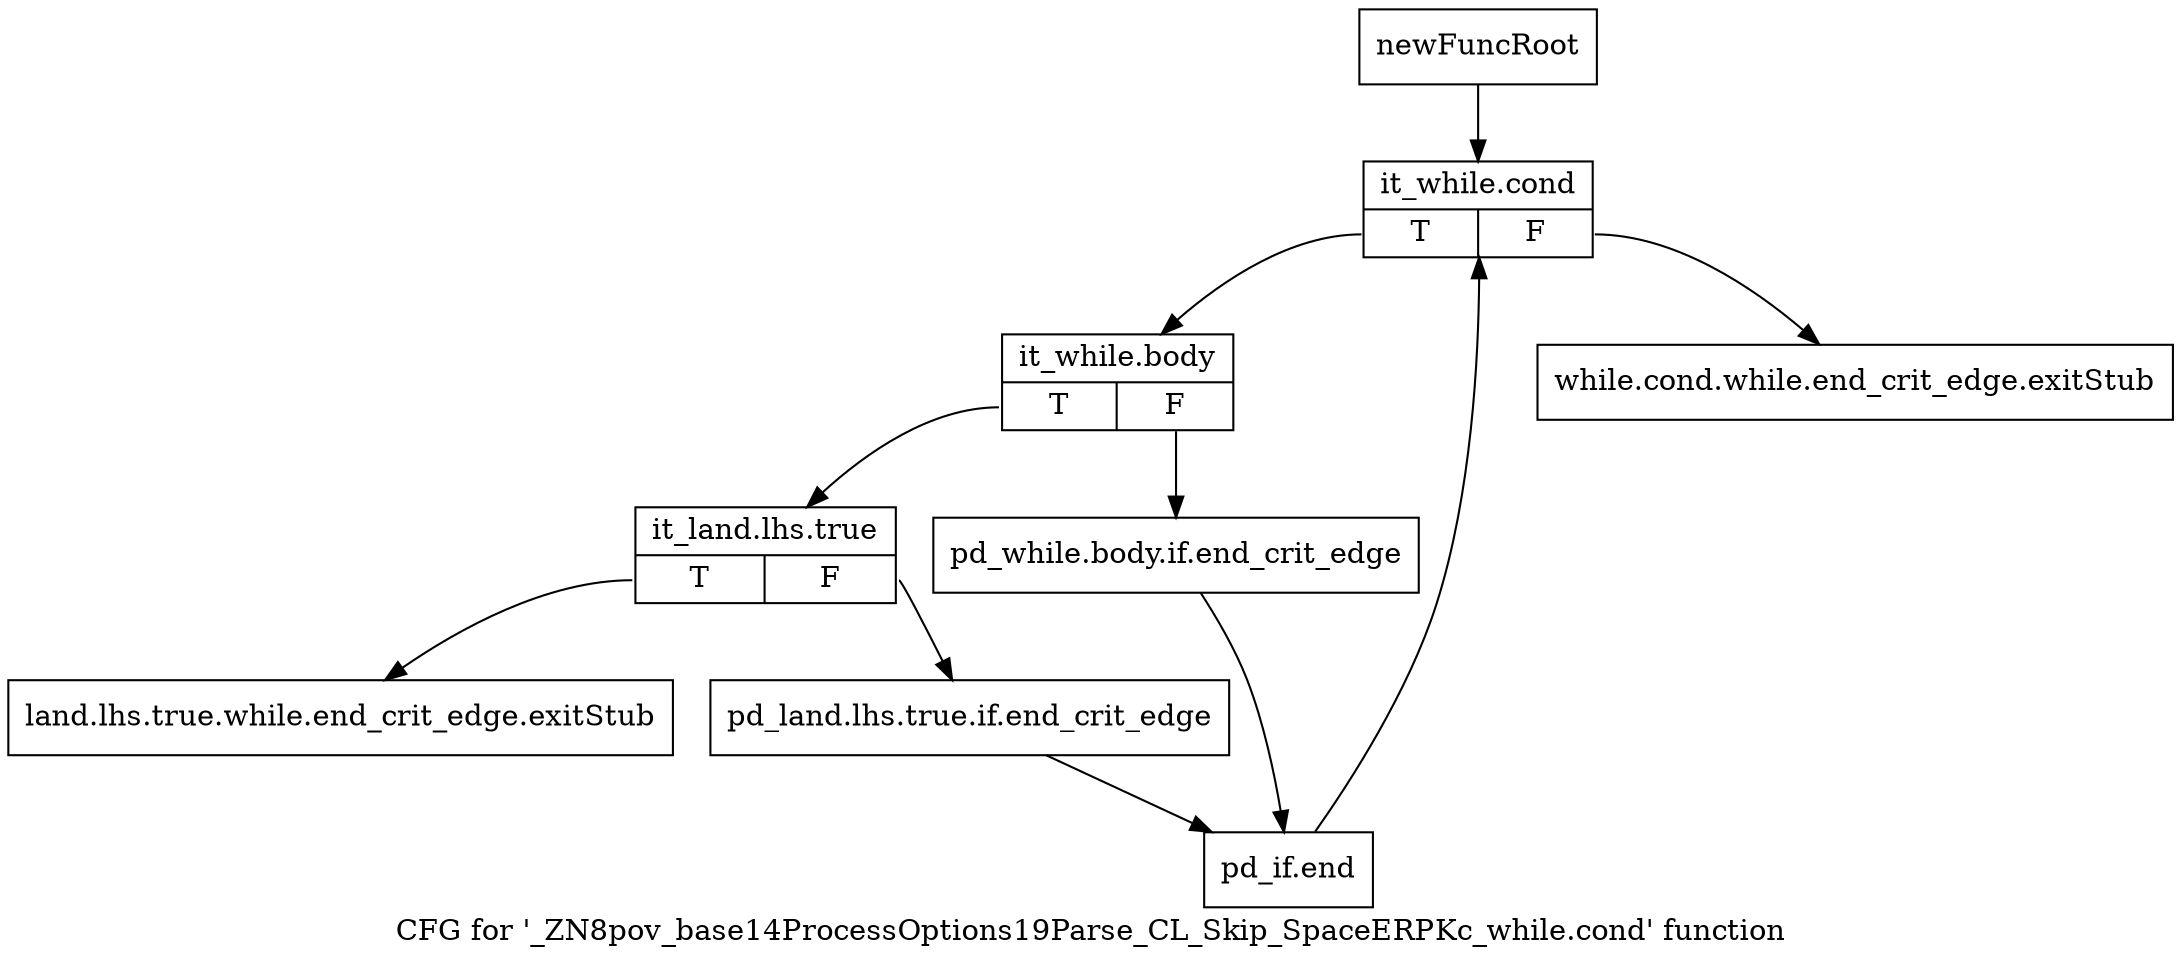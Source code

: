 digraph "CFG for '_ZN8pov_base14ProcessOptions19Parse_CL_Skip_SpaceERPKc_while.cond' function" {
	label="CFG for '_ZN8pov_base14ProcessOptions19Parse_CL_Skip_SpaceERPKc_while.cond' function";

	Node0x2b40a50 [shape=record,label="{newFuncRoot}"];
	Node0x2b40a50 -> Node0x2b458d0;
	Node0x2b45830 [shape=record,label="{while.cond.while.end_crit_edge.exitStub}"];
	Node0x2b45880 [shape=record,label="{land.lhs.true.while.end_crit_edge.exitStub}"];
	Node0x2b458d0 [shape=record,label="{it_while.cond|{<s0>T|<s1>F}}"];
	Node0x2b458d0:s0 -> Node0x2b45920;
	Node0x2b458d0:s1 -> Node0x2b45830;
	Node0x2b45920 [shape=record,label="{it_while.body|{<s0>T|<s1>F}}"];
	Node0x2b45920:s0 -> Node0x2b459c0;
	Node0x2b45920:s1 -> Node0x2b45970;
	Node0x2b45970 [shape=record,label="{pd_while.body.if.end_crit_edge}"];
	Node0x2b45970 -> Node0x2b45a60;
	Node0x2b459c0 [shape=record,label="{it_land.lhs.true|{<s0>T|<s1>F}}"];
	Node0x2b459c0:s0 -> Node0x2b45880;
	Node0x2b459c0:s1 -> Node0x2b45a10;
	Node0x2b45a10 [shape=record,label="{pd_land.lhs.true.if.end_crit_edge}"];
	Node0x2b45a10 -> Node0x2b45a60;
	Node0x2b45a60 [shape=record,label="{pd_if.end}"];
	Node0x2b45a60 -> Node0x2b458d0;
}
